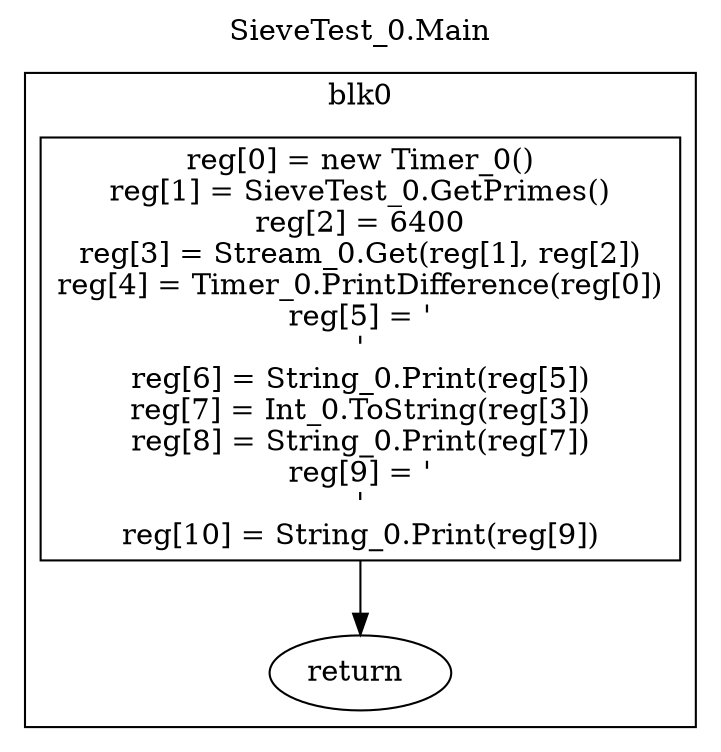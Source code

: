 digraph {
  rankdir=TB;
  b0_l0 -> b0_ret
  b0_l0 [label="reg[0] = new Timer_0()\nreg[1] = SieveTest_0.GetPrimes()\nreg[2] = 6400\nreg[3] = Stream_0.Get(reg[1], reg[2])\nreg[4] = Timer_0.PrintDifference(reg[0])\nreg[5] = '
'\nreg[6] = String_0.Print(reg[5])\nreg[7] = Int_0.ToString(reg[3])\nreg[8] = String_0.Print(reg[7])\nreg[9] = '
'\nreg[10] = String_0.Print(reg[9])\n", shape=box]
  b0_ret [label="return "]
  subgraph cluster_b0 {
    label = "blk0";
    b0_l0;
    b0_ret;
  }
  labelloc="t"
  label="SieveTest_0.Main"
}